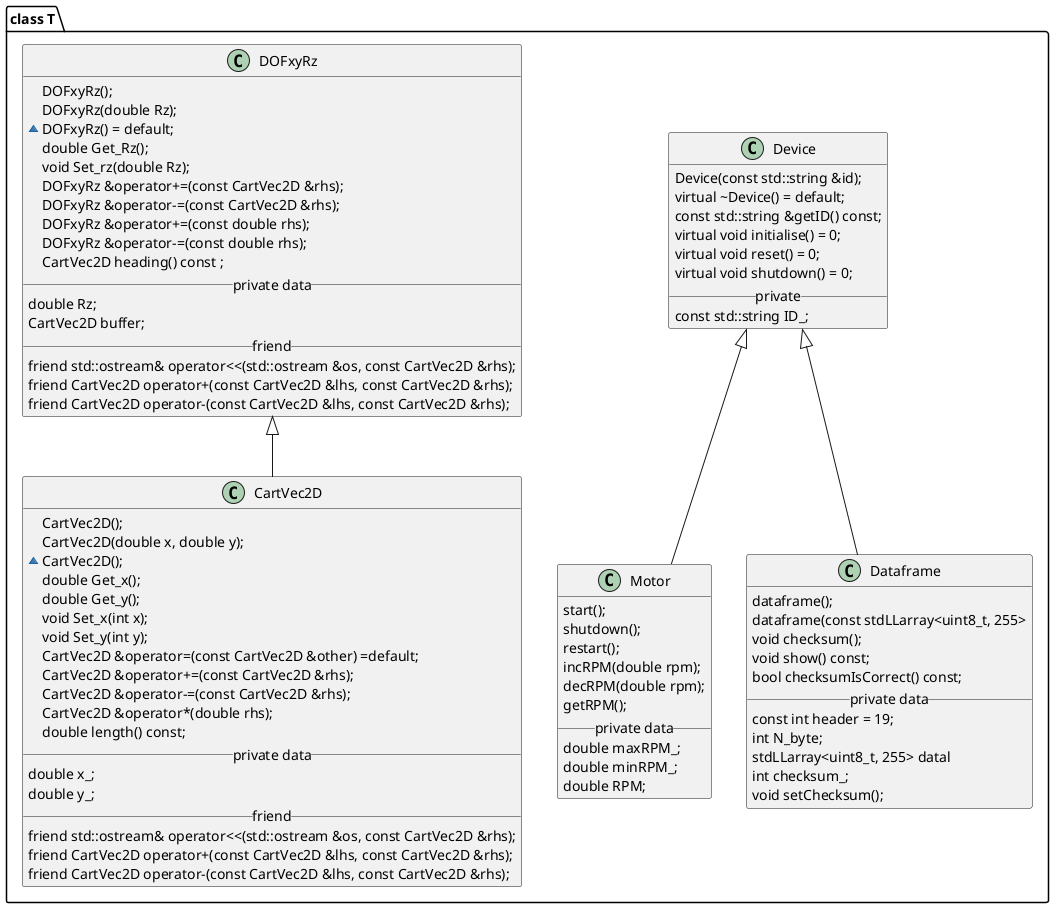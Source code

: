 @startuml
package "class T"{
class Motor{
start();
shutdown();
restart();
incRPM(double rpm);
decRPM(double rpm);
getRPM();
__private data__
double maxRPM_;
double minRPM_;
double RPM;
}

class Dataframe{
dataframe();
dataframe(const stdLLarray<uint8_t, 255>
void checksum();
void show() const;
bool checksumIsCorrect() const;
__private data__
const int header = 19;
int N_byte;
stdLLarray<uint8_t, 255> datal
int checksum_;
void setChecksum();
}

class Device{
Device(const std::string &id);
virtual ~Device() = default;
const std::string &getID() const;
virtual void initialise() = 0;
virtual void reset() = 0;
virtual void shutdown() = 0;
__private__
const std::string ID_;
}

Device <|-- Motor
Device <|-- Dataframe

class CartVec2D{
 CartVec2D();
 CartVec2D(double x, double y);
 ~CartVec2D();
 double Get_x();
 double Get_y();
 void Set_x(int x);
 void Set_y(int y);
 CartVec2D &operator=(const CartVec2D &other) =default;
 CartVec2D &operator+=(const CartVec2D &rhs);
 CartVec2D &operator-=(const CartVec2D &rhs);
 CartVec2D &operator*(double rhs);
 double length() const;
 __private data__
 double x_;
 double y_;
 __friend__
 friend std::ostream& operator<<(std::ostream &os, const CartVec2D &rhs);
 friend CartVec2D operator+(const CartVec2D &lhs, const CartVec2D &rhs);
 friend CartVec2D operator-(const CartVec2D &lhs, const CartVec2D &rhs);
}

class DOFxyRz{
 DOFxyRz();
 DOFxyRz(double Rz);
 ~DOFxyRz() = default;
 double Get_Rz();
 void Set_rz(double Rz);
 DOFxyRz &operator+=(const CartVec2D &rhs);
 DOFxyRz &operator-=(const CartVec2D &rhs);
 DOFxyRz &operator+=(const double rhs);
 DOFxyRz &operator-=(const double rhs);
 CartVec2D heading() const ;
 __private data__
 double Rz;
 CartVec2D buffer;
 __friend__
 friend std::ostream& operator<<(std::ostream &os, const CartVec2D &rhs);
 friend CartVec2D operator+(const CartVec2D &lhs, const CartVec2D &rhs);
 friend CartVec2D operator-(const CartVec2D &lhs, const CartVec2D &rhs);
}
DOFxyRz <|-- CartVec2D
}



